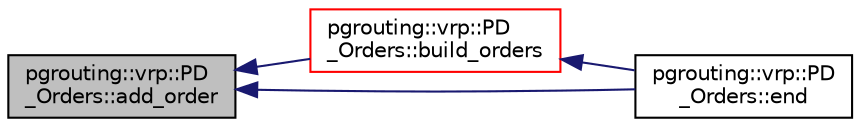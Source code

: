 digraph "pgrouting::vrp::PD_Orders::add_order"
{
  edge [fontname="Helvetica",fontsize="10",labelfontname="Helvetica",labelfontsize="10"];
  node [fontname="Helvetica",fontsize="10",shape=record];
  rankdir="LR";
  Node20 [label="pgrouting::vrp::PD\l_Orders::add_order",height=0.2,width=0.4,color="black", fillcolor="grey75", style="filled", fontcolor="black"];
  Node20 -> Node21 [dir="back",color="midnightblue",fontsize="10",style="solid",fontname="Helvetica"];
  Node21 [label="pgrouting::vrp::PD\l_Orders::build_orders",height=0.2,width=0.4,color="red", fillcolor="white", style="filled",URL="$classpgrouting_1_1vrp_1_1PD__Orders.html#aba7df29ae94dea36e793989ba84fd42d"];
  Node21 -> Node23 [dir="back",color="midnightblue",fontsize="10",style="solid",fontname="Helvetica"];
  Node23 [label="pgrouting::vrp::PD\l_Orders::end",height=0.2,width=0.4,color="black", fillcolor="white", style="filled",URL="$classpgrouting_1_1vrp_1_1PD__Orders.html#a95689691f98d6831933b08f976842187"];
  Node20 -> Node23 [dir="back",color="midnightblue",fontsize="10",style="solid",fontname="Helvetica"];
}
